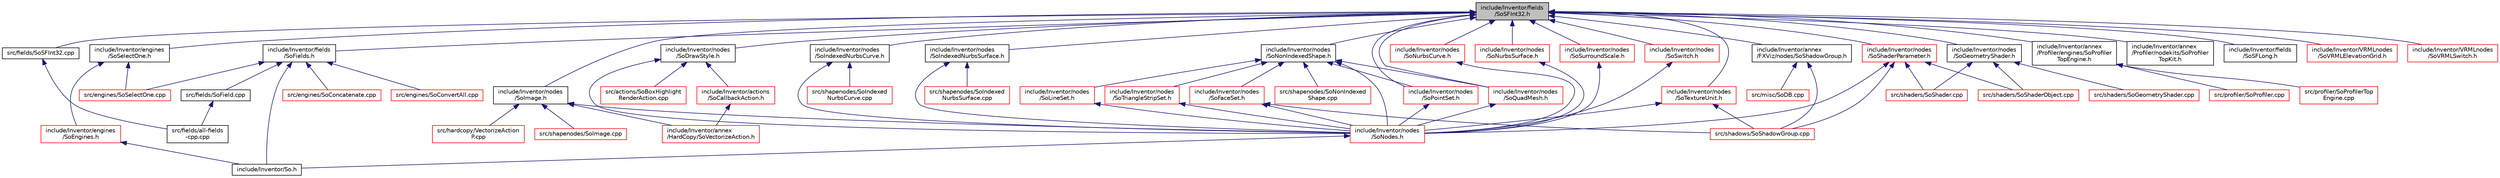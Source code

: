 digraph "include/Inventor/fields/SoSFInt32.h"
{
 // LATEX_PDF_SIZE
  edge [fontname="Helvetica",fontsize="10",labelfontname="Helvetica",labelfontsize="10"];
  node [fontname="Helvetica",fontsize="10",shape=record];
  Node1 [label="include/Inventor/fields\l/SoSFInt32.h",height=0.2,width=0.4,color="black", fillcolor="grey75", style="filled", fontcolor="black",tooltip=" "];
  Node1 -> Node2 [dir="back",color="midnightblue",fontsize="10",style="solid",fontname="Helvetica"];
  Node2 [label="src/fields/SoSFInt32.cpp",height=0.2,width=0.4,color="black", fillcolor="white", style="filled",URL="$SoSFInt32_8cpp.html",tooltip=" "];
  Node2 -> Node3 [dir="back",color="midnightblue",fontsize="10",style="solid",fontname="Helvetica"];
  Node3 [label="src/fields/all-fields\l-cpp.cpp",height=0.2,width=0.4,color="black", fillcolor="white", style="filled",URL="$all-fields-cpp_8cpp.html",tooltip=" "];
  Node1 -> Node4 [dir="back",color="midnightblue",fontsize="10",style="solid",fontname="Helvetica"];
  Node4 [label="include/Inventor/annex\l/FXViz/nodes/SoShadowGroup.h",height=0.2,width=0.4,color="black", fillcolor="white", style="filled",URL="$SoShadowGroup_8h.html",tooltip=" "];
  Node4 -> Node5 [dir="back",color="midnightblue",fontsize="10",style="solid",fontname="Helvetica"];
  Node5 [label="src/misc/SoDB.cpp",height=0.2,width=0.4,color="red", fillcolor="white", style="filled",URL="$SoDB_8cpp.html",tooltip=" "];
  Node4 -> Node7 [dir="back",color="midnightblue",fontsize="10",style="solid",fontname="Helvetica"];
  Node7 [label="src/shadows/SoShadowGroup.cpp",height=0.2,width=0.4,color="red", fillcolor="white", style="filled",URL="$SoShadowGroup_8cpp.html",tooltip=" "];
  Node1 -> Node9 [dir="back",color="midnightblue",fontsize="10",style="solid",fontname="Helvetica"];
  Node9 [label="include/Inventor/annex\l/Profiler/engines/SoProfiler\lTopEngine.h",height=0.2,width=0.4,color="black", fillcolor="white", style="filled",URL="$SoProfilerTopEngine_8h.html",tooltip=" "];
  Node9 -> Node10 [dir="back",color="midnightblue",fontsize="10",style="solid",fontname="Helvetica"];
  Node10 [label="src/profiler/SoProfiler.cpp",height=0.2,width=0.4,color="red", fillcolor="white", style="filled",URL="$SoProfiler_8cpp.html",tooltip=" "];
  Node9 -> Node12 [dir="back",color="midnightblue",fontsize="10",style="solid",fontname="Helvetica"];
  Node12 [label="src/profiler/SoProfilerTop\lEngine.cpp",height=0.2,width=0.4,color="red", fillcolor="white", style="filled",URL="$SoProfilerTopEngine_8cpp.html",tooltip=" "];
  Node1 -> Node13 [dir="back",color="midnightblue",fontsize="10",style="solid",fontname="Helvetica"];
  Node13 [label="include/Inventor/annex\l/Profiler/nodekits/SoProfiler\lTopKit.h",height=0.2,width=0.4,color="black", fillcolor="white", style="filled",URL="$SoProfilerTopKit_8h.html",tooltip=" "];
  Node1 -> Node14 [dir="back",color="midnightblue",fontsize="10",style="solid",fontname="Helvetica"];
  Node14 [label="include/Inventor/engines\l/SoSelectOne.h",height=0.2,width=0.4,color="black", fillcolor="white", style="filled",URL="$SoSelectOne_8h.html",tooltip=" "];
  Node14 -> Node15 [dir="back",color="midnightblue",fontsize="10",style="solid",fontname="Helvetica"];
  Node15 [label="src/engines/SoSelectOne.cpp",height=0.2,width=0.4,color="red", fillcolor="white", style="filled",URL="$SoSelectOne_8cpp.html",tooltip=" "];
  Node14 -> Node17 [dir="back",color="midnightblue",fontsize="10",style="solid",fontname="Helvetica"];
  Node17 [label="include/Inventor/engines\l/SoEngines.h",height=0.2,width=0.4,color="red", fillcolor="white", style="filled",URL="$SoEngines_8h.html",tooltip=" "];
  Node17 -> Node19 [dir="back",color="midnightblue",fontsize="10",style="solid",fontname="Helvetica"];
  Node19 [label="include/Inventor/So.h",height=0.2,width=0.4,color="black", fillcolor="white", style="filled",URL="$So_8h.html",tooltip=" "];
  Node1 -> Node20 [dir="back",color="midnightblue",fontsize="10",style="solid",fontname="Helvetica"];
  Node20 [label="include/Inventor/fields\l/SoFields.h",height=0.2,width=0.4,color="black", fillcolor="white", style="filled",URL="$SoFields_8h.html",tooltip=" "];
  Node20 -> Node21 [dir="back",color="midnightblue",fontsize="10",style="solid",fontname="Helvetica"];
  Node21 [label="src/engines/SoConcatenate.cpp",height=0.2,width=0.4,color="red", fillcolor="white", style="filled",URL="$SoConcatenate_8cpp.html",tooltip=" "];
  Node20 -> Node22 [dir="back",color="midnightblue",fontsize="10",style="solid",fontname="Helvetica"];
  Node22 [label="src/engines/SoConvertAll.cpp",height=0.2,width=0.4,color="red", fillcolor="white", style="filled",URL="$SoConvertAll_8cpp.html",tooltip=" "];
  Node20 -> Node15 [dir="back",color="midnightblue",fontsize="10",style="solid",fontname="Helvetica"];
  Node20 -> Node23 [dir="back",color="midnightblue",fontsize="10",style="solid",fontname="Helvetica"];
  Node23 [label="src/fields/SoField.cpp",height=0.2,width=0.4,color="black", fillcolor="white", style="filled",URL="$SoField_8cpp.html",tooltip=" "];
  Node23 -> Node3 [dir="back",color="midnightblue",fontsize="10",style="solid",fontname="Helvetica"];
  Node20 -> Node19 [dir="back",color="midnightblue",fontsize="10",style="solid",fontname="Helvetica"];
  Node1 -> Node24 [dir="back",color="midnightblue",fontsize="10",style="solid",fontname="Helvetica"];
  Node24 [label="include/Inventor/fields\l/SoSFLong.h",height=0.2,width=0.4,color="black", fillcolor="white", style="filled",URL="$SoSFLong_8h.html",tooltip=" "];
  Node1 -> Node25 [dir="back",color="midnightblue",fontsize="10",style="solid",fontname="Helvetica"];
  Node25 [label="include/Inventor/nodes\l/SoDrawStyle.h",height=0.2,width=0.4,color="black", fillcolor="white", style="filled",URL="$SoDrawStyle_8h.html",tooltip=" "];
  Node25 -> Node26 [dir="back",color="midnightblue",fontsize="10",style="solid",fontname="Helvetica"];
  Node26 [label="src/actions/SoBoxHighlight\lRenderAction.cpp",height=0.2,width=0.4,color="red", fillcolor="white", style="filled",URL="$SoBoxHighlightRenderAction_8cpp.html",tooltip=" "];
  Node25 -> Node28 [dir="back",color="midnightblue",fontsize="10",style="solid",fontname="Helvetica"];
  Node28 [label="include/Inventor/actions\l/SoCallbackAction.h",height=0.2,width=0.4,color="red", fillcolor="white", style="filled",URL="$SoCallbackAction_8h.html",tooltip=" "];
  Node28 -> Node109 [dir="back",color="midnightblue",fontsize="10",style="solid",fontname="Helvetica"];
  Node109 [label="include/Inventor/annex\l/HardCopy/SoVectorizeAction.h",height=0.2,width=0.4,color="red", fillcolor="white", style="filled",URL="$SoVectorizeAction_8h.html",tooltip=" "];
  Node25 -> Node115 [dir="back",color="midnightblue",fontsize="10",style="solid",fontname="Helvetica"];
  Node115 [label="include/Inventor/nodes\l/SoNodes.h",height=0.2,width=0.4,color="red", fillcolor="white", style="filled",URL="$SoNodes_8h.html",tooltip=" "];
  Node115 -> Node19 [dir="back",color="midnightblue",fontsize="10",style="solid",fontname="Helvetica"];
  Node1 -> Node123 [dir="back",color="midnightblue",fontsize="10",style="solid",fontname="Helvetica"];
  Node123 [label="include/Inventor/nodes\l/SoGeometryShader.h",height=0.2,width=0.4,color="black", fillcolor="white", style="filled",URL="$SoGeometryShader_8h.html",tooltip=" "];
  Node123 -> Node124 [dir="back",color="midnightblue",fontsize="10",style="solid",fontname="Helvetica"];
  Node124 [label="src/shaders/SoGeometryShader.cpp",height=0.2,width=0.4,color="red", fillcolor="white", style="filled",URL="$SoGeometryShader_8cpp.html",tooltip=" "];
  Node123 -> Node126 [dir="back",color="midnightblue",fontsize="10",style="solid",fontname="Helvetica"];
  Node126 [label="src/shaders/SoShader.cpp",height=0.2,width=0.4,color="red", fillcolor="white", style="filled",URL="$SoShader_8cpp.html",tooltip=" "];
  Node123 -> Node127 [dir="back",color="midnightblue",fontsize="10",style="solid",fontname="Helvetica"];
  Node127 [label="src/shaders/SoShaderObject.cpp",height=0.2,width=0.4,color="red", fillcolor="white", style="filled",URL="$SoShaderObject_8cpp.html",tooltip=" "];
  Node1 -> Node128 [dir="back",color="midnightblue",fontsize="10",style="solid",fontname="Helvetica"];
  Node128 [label="include/Inventor/nodes\l/SoImage.h",height=0.2,width=0.4,color="black", fillcolor="white", style="filled",URL="$SoImage_8h.html",tooltip=" "];
  Node128 -> Node41 [dir="back",color="midnightblue",fontsize="10",style="solid",fontname="Helvetica"];
  Node41 [label="src/hardcopy/VectorizeAction\lP.cpp",height=0.2,width=0.4,color="red", fillcolor="white", style="filled",URL="$VectorizeActionP_8cpp.html",tooltip=" "];
  Node128 -> Node129 [dir="back",color="midnightblue",fontsize="10",style="solid",fontname="Helvetica"];
  Node129 [label="src/shapenodes/SoImage.cpp",height=0.2,width=0.4,color="red", fillcolor="white", style="filled",URL="$SoImage_8cpp.html",tooltip=" "];
  Node128 -> Node109 [dir="back",color="midnightblue",fontsize="10",style="solid",fontname="Helvetica"];
  Node128 -> Node115 [dir="back",color="midnightblue",fontsize="10",style="solid",fontname="Helvetica"];
  Node1 -> Node130 [dir="back",color="midnightblue",fontsize="10",style="solid",fontname="Helvetica"];
  Node130 [label="include/Inventor/nodes\l/SoIndexedNurbsCurve.h",height=0.2,width=0.4,color="black", fillcolor="white", style="filled",URL="$SoIndexedNurbsCurve_8h.html",tooltip=" "];
  Node130 -> Node131 [dir="back",color="midnightblue",fontsize="10",style="solid",fontname="Helvetica"];
  Node131 [label="src/shapenodes/SoIndexed\lNurbsCurve.cpp",height=0.2,width=0.4,color="red", fillcolor="white", style="filled",URL="$SoIndexedNurbsCurve_8cpp.html",tooltip=" "];
  Node130 -> Node115 [dir="back",color="midnightblue",fontsize="10",style="solid",fontname="Helvetica"];
  Node1 -> Node132 [dir="back",color="midnightblue",fontsize="10",style="solid",fontname="Helvetica"];
  Node132 [label="include/Inventor/nodes\l/SoIndexedNurbsSurface.h",height=0.2,width=0.4,color="black", fillcolor="white", style="filled",URL="$SoIndexedNurbsSurface_8h.html",tooltip=" "];
  Node132 -> Node133 [dir="back",color="midnightblue",fontsize="10",style="solid",fontname="Helvetica"];
  Node133 [label="src/shapenodes/SoIndexed\lNurbsSurface.cpp",height=0.2,width=0.4,color="red", fillcolor="white", style="filled",URL="$SoIndexedNurbsSurface_8cpp.html",tooltip=" "];
  Node132 -> Node115 [dir="back",color="midnightblue",fontsize="10",style="solid",fontname="Helvetica"];
  Node1 -> Node134 [dir="back",color="midnightblue",fontsize="10",style="solid",fontname="Helvetica"];
  Node134 [label="include/Inventor/nodes\l/SoNonIndexedShape.h",height=0.2,width=0.4,color="black", fillcolor="white", style="filled",URL="$SoNonIndexedShape_8h.html",tooltip=" "];
  Node134 -> Node135 [dir="back",color="midnightblue",fontsize="10",style="solid",fontname="Helvetica"];
  Node135 [label="src/shapenodes/SoNonIndexed\lShape.cpp",height=0.2,width=0.4,color="red", fillcolor="white", style="filled",URL="$SoNonIndexedShape_8cpp.html",tooltip=" "];
  Node134 -> Node136 [dir="back",color="midnightblue",fontsize="10",style="solid",fontname="Helvetica"];
  Node136 [label="include/Inventor/nodes\l/SoFaceSet.h",height=0.2,width=0.4,color="red", fillcolor="white", style="filled",URL="$SoFaceSet_8h.html",tooltip=" "];
  Node136 -> Node7 [dir="back",color="midnightblue",fontsize="10",style="solid",fontname="Helvetica"];
  Node136 -> Node115 [dir="back",color="midnightblue",fontsize="10",style="solid",fontname="Helvetica"];
  Node134 -> Node138 [dir="back",color="midnightblue",fontsize="10",style="solid",fontname="Helvetica"];
  Node138 [label="include/Inventor/nodes\l/SoLineSet.h",height=0.2,width=0.4,color="red", fillcolor="white", style="filled",URL="$SoLineSet_8h.html",tooltip=" "];
  Node138 -> Node115 [dir="back",color="midnightblue",fontsize="10",style="solid",fontname="Helvetica"];
  Node134 -> Node115 [dir="back",color="midnightblue",fontsize="10",style="solid",fontname="Helvetica"];
  Node134 -> Node140 [dir="back",color="midnightblue",fontsize="10",style="solid",fontname="Helvetica"];
  Node140 [label="include/Inventor/nodes\l/SoPointSet.h",height=0.2,width=0.4,color="red", fillcolor="white", style="filled",URL="$SoPointSet_8h.html",tooltip=" "];
  Node140 -> Node115 [dir="back",color="midnightblue",fontsize="10",style="solid",fontname="Helvetica"];
  Node134 -> Node145 [dir="back",color="midnightblue",fontsize="10",style="solid",fontname="Helvetica"];
  Node145 [label="include/Inventor/nodes\l/SoQuadMesh.h",height=0.2,width=0.4,color="red", fillcolor="white", style="filled",URL="$SoQuadMesh_8h.html",tooltip=" "];
  Node145 -> Node115 [dir="back",color="midnightblue",fontsize="10",style="solid",fontname="Helvetica"];
  Node134 -> Node147 [dir="back",color="midnightblue",fontsize="10",style="solid",fontname="Helvetica"];
  Node147 [label="include/Inventor/nodes\l/SoTriangleStripSet.h",height=0.2,width=0.4,color="red", fillcolor="white", style="filled",URL="$SoTriangleStripSet_8h.html",tooltip=" "];
  Node147 -> Node115 [dir="back",color="midnightblue",fontsize="10",style="solid",fontname="Helvetica"];
  Node1 -> Node150 [dir="back",color="midnightblue",fontsize="10",style="solid",fontname="Helvetica"];
  Node150 [label="include/Inventor/nodes\l/SoNurbsCurve.h",height=0.2,width=0.4,color="red", fillcolor="white", style="filled",URL="$SoNurbsCurve_8h.html",tooltip=" "];
  Node150 -> Node115 [dir="back",color="midnightblue",fontsize="10",style="solid",fontname="Helvetica"];
  Node1 -> Node152 [dir="back",color="midnightblue",fontsize="10",style="solid",fontname="Helvetica"];
  Node152 [label="include/Inventor/nodes\l/SoNurbsSurface.h",height=0.2,width=0.4,color="red", fillcolor="white", style="filled",URL="$SoNurbsSurface_8h.html",tooltip=" "];
  Node152 -> Node115 [dir="back",color="midnightblue",fontsize="10",style="solid",fontname="Helvetica"];
  Node1 -> Node140 [dir="back",color="midnightblue",fontsize="10",style="solid",fontname="Helvetica"];
  Node1 -> Node145 [dir="back",color="midnightblue",fontsize="10",style="solid",fontname="Helvetica"];
  Node1 -> Node154 [dir="back",color="midnightblue",fontsize="10",style="solid",fontname="Helvetica"];
  Node154 [label="include/Inventor/nodes\l/SoShaderParameter.h",height=0.2,width=0.4,color="red", fillcolor="white", style="filled",URL="$SoShaderParameter_8h.html",tooltip=" "];
  Node154 -> Node126 [dir="back",color="midnightblue",fontsize="10",style="solid",fontname="Helvetica"];
  Node154 -> Node127 [dir="back",color="midnightblue",fontsize="10",style="solid",fontname="Helvetica"];
  Node154 -> Node7 [dir="back",color="midnightblue",fontsize="10",style="solid",fontname="Helvetica"];
  Node154 -> Node115 [dir="back",color="midnightblue",fontsize="10",style="solid",fontname="Helvetica"];
  Node1 -> Node157 [dir="back",color="midnightblue",fontsize="10",style="solid",fontname="Helvetica"];
  Node157 [label="include/Inventor/nodes\l/SoSurroundScale.h",height=0.2,width=0.4,color="red", fillcolor="white", style="filled",URL="$SoSurroundScale_8h.html",tooltip=" "];
  Node157 -> Node115 [dir="back",color="midnightblue",fontsize="10",style="solid",fontname="Helvetica"];
  Node1 -> Node159 [dir="back",color="midnightblue",fontsize="10",style="solid",fontname="Helvetica"];
  Node159 [label="include/Inventor/nodes\l/SoSwitch.h",height=0.2,width=0.4,color="red", fillcolor="white", style="filled",URL="$SoSwitch_8h.html",tooltip=" "];
  Node159 -> Node115 [dir="back",color="midnightblue",fontsize="10",style="solid",fontname="Helvetica"];
  Node1 -> Node162 [dir="back",color="midnightblue",fontsize="10",style="solid",fontname="Helvetica"];
  Node162 [label="include/Inventor/nodes\l/SoTextureUnit.h",height=0.2,width=0.4,color="red", fillcolor="white", style="filled",URL="$SoTextureUnit_8h.html",tooltip=" "];
  Node162 -> Node7 [dir="back",color="midnightblue",fontsize="10",style="solid",fontname="Helvetica"];
  Node162 -> Node115 [dir="back",color="midnightblue",fontsize="10",style="solid",fontname="Helvetica"];
  Node1 -> Node163 [dir="back",color="midnightblue",fontsize="10",style="solid",fontname="Helvetica"];
  Node163 [label="include/Inventor/VRMLnodes\l/SoVRMLElevationGrid.h",height=0.2,width=0.4,color="red", fillcolor="white", style="filled",URL="$SoVRMLElevationGrid_8h.html",tooltip=" "];
  Node1 -> Node164 [dir="back",color="midnightblue",fontsize="10",style="solid",fontname="Helvetica"];
  Node164 [label="include/Inventor/VRMLnodes\l/SoVRMLSwitch.h",height=0.2,width=0.4,color="red", fillcolor="white", style="filled",URL="$SoVRMLSwitch_8h.html",tooltip=" "];
}
